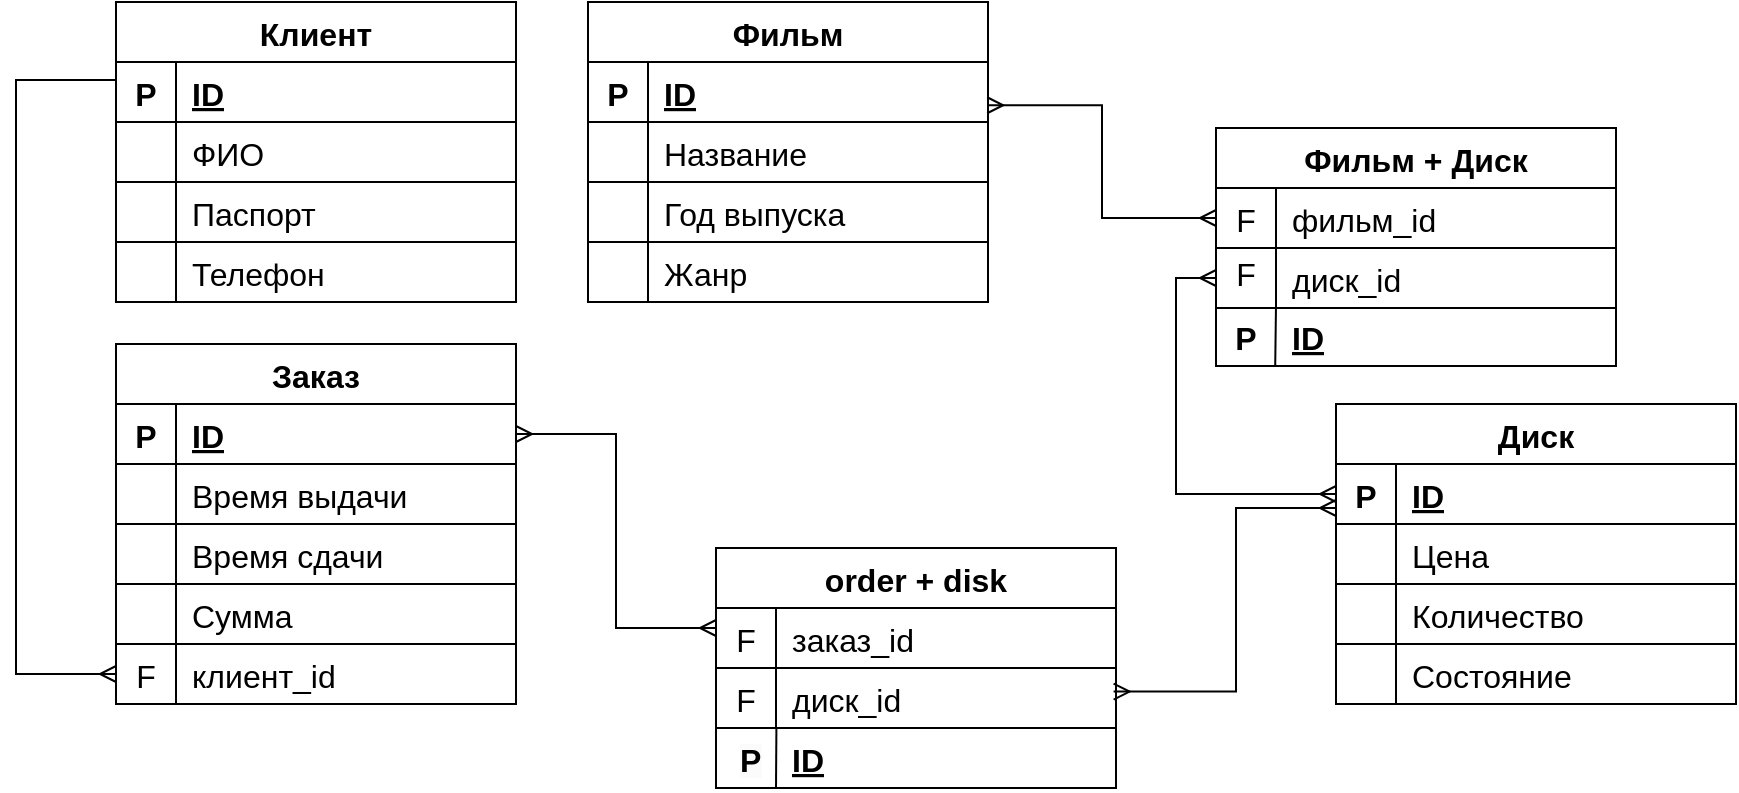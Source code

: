 <mxfile version="25.0.2">
  <diagram id="R2lEEEUBdFMjLlhIrx00" name="Page-1">
    <mxGraphModel dx="2152" dy="719" grid="1" gridSize="10" guides="1" tooltips="1" connect="1" arrows="1" fold="1" page="1" pageScale="1" pageWidth="1169" pageHeight="827" math="0" shadow="0" extFonts="Permanent Marker^https://fonts.googleapis.com/css?family=Permanent+Marker">
      <root>
        <mxCell id="0" />
        <mxCell id="1" parent="0" />
        <mxCell id="TBszEWYfwWHg4zwqQicM-121" value="Фильм" style="shape=table;startSize=30;container=1;collapsible=1;childLayout=tableLayout;fixedRows=1;rowLines=0;fontStyle=1;align=center;resizeLast=1;fontSize=16;fontFamily=Helvetica;" parent="1" vertex="1">
          <mxGeometry x="-784" y="167" width="200" height="150" as="geometry" />
        </mxCell>
        <mxCell id="TBszEWYfwWHg4zwqQicM-122" value="" style="shape=tableRow;horizontal=0;startSize=0;swimlaneHead=0;swimlaneBody=0;fillColor=none;collapsible=0;dropTarget=0;points=[[0,0.5],[1,0.5]];portConstraint=eastwest;top=0;left=0;right=0;bottom=1;fontSize=16;fontStyle=0;fontFamily=Helvetica;" parent="TBszEWYfwWHg4zwqQicM-121" vertex="1">
          <mxGeometry y="30" width="200" height="30" as="geometry" />
        </mxCell>
        <mxCell id="TBszEWYfwWHg4zwqQicM-123" value="P" style="shape=partialRectangle;connectable=0;fillColor=none;top=0;left=0;bottom=0;right=0;fontStyle=1;overflow=hidden;fontSize=16;fontFamily=Helvetica;" parent="TBszEWYfwWHg4zwqQicM-122" vertex="1">
          <mxGeometry width="30" height="30" as="geometry">
            <mxRectangle width="30" height="30" as="alternateBounds" />
          </mxGeometry>
        </mxCell>
        <mxCell id="TBszEWYfwWHg4zwqQicM-124" value="ID" style="shape=partialRectangle;connectable=0;fillColor=none;top=0;left=0;bottom=0;right=0;align=left;spacingLeft=6;fontStyle=5;overflow=hidden;fontSize=16;fontFamily=Helvetica;" parent="TBszEWYfwWHg4zwqQicM-122" vertex="1">
          <mxGeometry x="30" width="170" height="30" as="geometry">
            <mxRectangle width="170" height="30" as="alternateBounds" />
          </mxGeometry>
        </mxCell>
        <mxCell id="TBszEWYfwWHg4zwqQicM-346" style="shape=tableRow;horizontal=0;startSize=0;swimlaneHead=0;swimlaneBody=0;fillColor=none;collapsible=0;dropTarget=0;points=[[0,0.5],[1,0.5]];portConstraint=eastwest;top=0;left=0;right=0;bottom=1;fontSize=16;fontStyle=0;fontFamily=Helvetica;" parent="TBszEWYfwWHg4zwqQicM-121" vertex="1">
          <mxGeometry y="60" width="200" height="30" as="geometry" />
        </mxCell>
        <mxCell id="TBszEWYfwWHg4zwqQicM-347" value="" style="shape=partialRectangle;connectable=0;fillColor=none;top=0;left=0;bottom=0;right=0;fontStyle=0;overflow=hidden;fontSize=16;fontFamily=Helvetica;" parent="TBszEWYfwWHg4zwqQicM-346" vertex="1">
          <mxGeometry width="30" height="30" as="geometry">
            <mxRectangle width="30" height="30" as="alternateBounds" />
          </mxGeometry>
        </mxCell>
        <mxCell id="TBszEWYfwWHg4zwqQicM-348" value="Название" style="shape=partialRectangle;connectable=0;fillColor=none;top=0;left=0;bottom=0;right=0;align=left;spacingLeft=6;fontStyle=0;overflow=hidden;fontSize=16;fontFamily=Helvetica;" parent="TBszEWYfwWHg4zwqQicM-346" vertex="1">
          <mxGeometry x="30" width="170" height="30" as="geometry">
            <mxRectangle width="170" height="30" as="alternateBounds" />
          </mxGeometry>
        </mxCell>
        <mxCell id="TBszEWYfwWHg4zwqQicM-343" style="shape=tableRow;horizontal=0;startSize=0;swimlaneHead=0;swimlaneBody=0;fillColor=none;collapsible=0;dropTarget=0;points=[[0,0.5],[1,0.5]];portConstraint=eastwest;top=0;left=0;right=0;bottom=1;fontSize=16;fontStyle=0;fontFamily=Helvetica;" parent="TBszEWYfwWHg4zwqQicM-121" vertex="1">
          <mxGeometry y="90" width="200" height="30" as="geometry" />
        </mxCell>
        <mxCell id="TBszEWYfwWHg4zwqQicM-344" value="" style="shape=partialRectangle;connectable=0;fillColor=none;top=0;left=0;bottom=0;right=0;fontStyle=0;overflow=hidden;fontSize=16;fontFamily=Helvetica;" parent="TBszEWYfwWHg4zwqQicM-343" vertex="1">
          <mxGeometry width="30" height="30" as="geometry">
            <mxRectangle width="30" height="30" as="alternateBounds" />
          </mxGeometry>
        </mxCell>
        <mxCell id="TBszEWYfwWHg4zwqQicM-345" value="Год выпуска" style="shape=partialRectangle;connectable=0;fillColor=none;top=0;left=0;bottom=0;right=0;align=left;spacingLeft=6;fontStyle=0;overflow=hidden;fontSize=16;fontFamily=Helvetica;" parent="TBszEWYfwWHg4zwqQicM-343" vertex="1">
          <mxGeometry x="30" width="170" height="30" as="geometry">
            <mxRectangle width="170" height="30" as="alternateBounds" />
          </mxGeometry>
        </mxCell>
        <mxCell id="TBszEWYfwWHg4zwqQicM-325" style="shape=tableRow;horizontal=0;startSize=0;swimlaneHead=0;swimlaneBody=0;fillColor=none;collapsible=0;dropTarget=0;points=[[0,0.5],[1,0.5]];portConstraint=eastwest;top=0;left=0;right=0;bottom=1;fontSize=16;fontStyle=0;fontFamily=Helvetica;" parent="TBszEWYfwWHg4zwqQicM-121" vertex="1">
          <mxGeometry y="120" width="200" height="30" as="geometry" />
        </mxCell>
        <mxCell id="TBszEWYfwWHg4zwqQicM-326" style="shape=partialRectangle;connectable=0;fillColor=none;top=0;left=0;bottom=0;right=0;fontStyle=1;overflow=hidden;fontSize=16;fontFamily=Helvetica;" parent="TBszEWYfwWHg4zwqQicM-325" vertex="1">
          <mxGeometry width="30" height="30" as="geometry">
            <mxRectangle width="30" height="30" as="alternateBounds" />
          </mxGeometry>
        </mxCell>
        <mxCell id="TBszEWYfwWHg4zwqQicM-327" value="Жанр" style="shape=partialRectangle;connectable=0;fillColor=none;top=0;left=0;bottom=0;right=0;align=left;spacingLeft=6;fontStyle=0;overflow=hidden;fontSize=16;fontFamily=Helvetica;" parent="TBszEWYfwWHg4zwqQicM-325" vertex="1">
          <mxGeometry x="30" width="170" height="30" as="geometry">
            <mxRectangle width="170" height="30" as="alternateBounds" />
          </mxGeometry>
        </mxCell>
        <mxCell id="TBszEWYfwWHg4zwqQicM-254" style="edgeStyle=orthogonalEdgeStyle;rounded=0;orthogonalLoop=1;jettySize=auto;html=1;entryX=0;entryY=0.5;entryDx=0;entryDy=0;fontSize=16;endArrow=none;endFill=0;" parent="1" edge="1">
          <mxGeometry relative="1" as="geometry" />
        </mxCell>
        <mxCell id="TBszEWYfwWHg4zwqQicM-299" style="edgeStyle=orthogonalEdgeStyle;rounded=0;orthogonalLoop=1;jettySize=auto;html=1;entryX=1;entryY=0.5;entryDx=0;entryDy=0;fontSize=16;endArrow=none;endFill=0;" parent="1" target="TBszEWYfwWHg4zwqQicM-122" edge="1">
          <mxGeometry relative="1" as="geometry">
            <Array as="points">
              <mxPoint x="-880" y="345" />
              <mxPoint x="-880" y="570" />
              <mxPoint x="-920" y="570" />
            </Array>
          </mxGeometry>
        </mxCell>
        <mxCell id="TBszEWYfwWHg4zwqQicM-304" style="edgeStyle=orthogonalEdgeStyle;rounded=0;orthogonalLoop=1;jettySize=auto;html=1;entryX=1;entryY=0.5;entryDx=0;entryDy=0;fontSize=16;endArrow=none;endFill=0;" parent="1" target="TBszEWYfwWHg4zwqQicM-122" edge="1">
          <mxGeometry relative="1" as="geometry">
            <mxPoint x="-280" y="415" as="targetPoint" />
            <Array as="points">
              <mxPoint x="-300" y="315" />
              <mxPoint x="-300" y="610" />
              <mxPoint x="-880" y="610" />
              <mxPoint x="-880" y="580" />
              <mxPoint x="-920" y="580" />
            </Array>
          </mxGeometry>
        </mxCell>
        <mxCell id="L_wPiatuP6kBq0Qhdmnn-1" value="Диск" style="shape=table;startSize=30;container=1;collapsible=1;childLayout=tableLayout;fixedRows=1;rowLines=0;fontStyle=1;align=center;resizeLast=1;fontSize=16;fontFamily=Helvetica;" parent="1" vertex="1">
          <mxGeometry x="-410" y="368" width="200" height="150" as="geometry">
            <mxRectangle x="-220" y="580" width="120" height="30" as="alternateBounds" />
          </mxGeometry>
        </mxCell>
        <mxCell id="L_wPiatuP6kBq0Qhdmnn-2" value="" style="shape=tableRow;horizontal=0;startSize=0;swimlaneHead=0;swimlaneBody=0;fillColor=none;collapsible=0;dropTarget=0;points=[[0,0.5],[1,0.5]];portConstraint=eastwest;top=0;left=0;right=0;bottom=1;fontSize=16;fontStyle=0;fontFamily=Helvetica;" parent="L_wPiatuP6kBq0Qhdmnn-1" vertex="1">
          <mxGeometry y="30" width="200" height="30" as="geometry" />
        </mxCell>
        <mxCell id="L_wPiatuP6kBq0Qhdmnn-3" value="P" style="shape=partialRectangle;connectable=0;fillColor=none;top=0;left=0;bottom=0;right=0;fontStyle=1;overflow=hidden;fontSize=16;fontFamily=Helvetica;" parent="L_wPiatuP6kBq0Qhdmnn-2" vertex="1">
          <mxGeometry width="30" height="30" as="geometry">
            <mxRectangle width="30" height="30" as="alternateBounds" />
          </mxGeometry>
        </mxCell>
        <mxCell id="L_wPiatuP6kBq0Qhdmnn-4" value="ID" style="shape=partialRectangle;connectable=0;fillColor=none;top=0;left=0;bottom=0;right=0;align=left;spacingLeft=6;fontStyle=5;overflow=hidden;fontSize=16;fontFamily=Helvetica;" parent="L_wPiatuP6kBq0Qhdmnn-2" vertex="1">
          <mxGeometry x="30" width="170" height="30" as="geometry">
            <mxRectangle width="170" height="30" as="alternateBounds" />
          </mxGeometry>
        </mxCell>
        <mxCell id="L_wPiatuP6kBq0Qhdmnn-5" style="shape=tableRow;horizontal=0;startSize=0;swimlaneHead=0;swimlaneBody=0;fillColor=none;collapsible=0;dropTarget=0;points=[[0,0.5],[1,0.5]];portConstraint=eastwest;top=0;left=0;right=0;bottom=1;fontSize=16;fontStyle=0;fontFamily=Helvetica;" parent="L_wPiatuP6kBq0Qhdmnn-1" vertex="1">
          <mxGeometry y="60" width="200" height="30" as="geometry" />
        </mxCell>
        <mxCell id="L_wPiatuP6kBq0Qhdmnn-6" style="shape=partialRectangle;connectable=0;fillColor=none;top=0;left=0;bottom=0;right=0;fontStyle=1;overflow=hidden;fontSize=16;fontFamily=Helvetica;" parent="L_wPiatuP6kBq0Qhdmnn-5" vertex="1">
          <mxGeometry width="30" height="30" as="geometry">
            <mxRectangle width="30" height="30" as="alternateBounds" />
          </mxGeometry>
        </mxCell>
        <mxCell id="L_wPiatuP6kBq0Qhdmnn-7" value="Цена" style="shape=partialRectangle;connectable=0;fillColor=none;top=0;left=0;bottom=0;right=0;align=left;spacingLeft=6;fontStyle=0;overflow=hidden;fontSize=16;fontFamily=Helvetica;" parent="L_wPiatuP6kBq0Qhdmnn-5" vertex="1">
          <mxGeometry x="30" width="170" height="30" as="geometry">
            <mxRectangle width="170" height="30" as="alternateBounds" />
          </mxGeometry>
        </mxCell>
        <mxCell id="L_wPiatuP6kBq0Qhdmnn-8" style="shape=tableRow;horizontal=0;startSize=0;swimlaneHead=0;swimlaneBody=0;fillColor=none;collapsible=0;dropTarget=0;points=[[0,0.5],[1,0.5]];portConstraint=eastwest;top=0;left=0;right=0;bottom=1;fontSize=16;fontStyle=0;fontFamily=Helvetica;" parent="L_wPiatuP6kBq0Qhdmnn-1" vertex="1">
          <mxGeometry y="90" width="200" height="30" as="geometry" />
        </mxCell>
        <mxCell id="L_wPiatuP6kBq0Qhdmnn-9" style="shape=partialRectangle;connectable=0;fillColor=none;top=0;left=0;bottom=0;right=0;fontStyle=1;overflow=hidden;fontSize=16;fontFamily=Helvetica;" parent="L_wPiatuP6kBq0Qhdmnn-8" vertex="1">
          <mxGeometry width="30" height="30" as="geometry">
            <mxRectangle width="30" height="30" as="alternateBounds" />
          </mxGeometry>
        </mxCell>
        <mxCell id="L_wPiatuP6kBq0Qhdmnn-10" value="Количество" style="shape=partialRectangle;connectable=0;fillColor=none;top=0;left=0;bottom=0;right=0;align=left;spacingLeft=6;fontStyle=0;overflow=hidden;fontSize=16;fontFamily=Helvetica;" parent="L_wPiatuP6kBq0Qhdmnn-8" vertex="1">
          <mxGeometry x="30" width="170" height="30" as="geometry">
            <mxRectangle width="170" height="30" as="alternateBounds" />
          </mxGeometry>
        </mxCell>
        <mxCell id="L_wPiatuP6kBq0Qhdmnn-11" style="shape=tableRow;horizontal=0;startSize=0;swimlaneHead=0;swimlaneBody=0;fillColor=none;collapsible=0;dropTarget=0;points=[[0,0.5],[1,0.5]];portConstraint=eastwest;top=0;left=0;right=0;bottom=1;fontSize=16;fontStyle=0;fontFamily=Helvetica;" parent="L_wPiatuP6kBq0Qhdmnn-1" vertex="1">
          <mxGeometry y="120" width="200" height="30" as="geometry" />
        </mxCell>
        <mxCell id="L_wPiatuP6kBq0Qhdmnn-12" style="shape=partialRectangle;connectable=0;fillColor=none;top=0;left=0;bottom=0;right=0;fontStyle=1;overflow=hidden;fontSize=16;fontFamily=Helvetica;" parent="L_wPiatuP6kBq0Qhdmnn-11" vertex="1">
          <mxGeometry width="30" height="30" as="geometry">
            <mxRectangle width="30" height="30" as="alternateBounds" />
          </mxGeometry>
        </mxCell>
        <mxCell id="L_wPiatuP6kBq0Qhdmnn-13" value="Состояние" style="shape=partialRectangle;connectable=0;fillColor=none;top=0;left=0;bottom=0;right=0;align=left;spacingLeft=6;fontStyle=0;overflow=hidden;fontSize=16;fontFamily=Helvetica;" parent="L_wPiatuP6kBq0Qhdmnn-11" vertex="1">
          <mxGeometry x="30" width="170" height="30" as="geometry">
            <mxRectangle width="170" height="30" as="alternateBounds" />
          </mxGeometry>
        </mxCell>
        <mxCell id="L_wPiatuP6kBq0Qhdmnn-35" value="Заказ" style="shape=table;startSize=30;container=1;collapsible=1;childLayout=tableLayout;fixedRows=1;rowLines=0;fontStyle=1;align=center;resizeLast=1;fontSize=16;fontFamily=Helvetica;" parent="1" vertex="1">
          <mxGeometry x="-1020" y="338" width="200" height="180" as="geometry">
            <mxRectangle x="-220" y="580" width="120" height="30" as="alternateBounds" />
          </mxGeometry>
        </mxCell>
        <mxCell id="L_wPiatuP6kBq0Qhdmnn-36" value="" style="shape=tableRow;horizontal=0;startSize=0;swimlaneHead=0;swimlaneBody=0;fillColor=none;collapsible=0;dropTarget=0;points=[[0,0.5],[1,0.5]];portConstraint=eastwest;top=0;left=0;right=0;bottom=1;fontSize=16;fontStyle=0;fontFamily=Helvetica;" parent="L_wPiatuP6kBq0Qhdmnn-35" vertex="1">
          <mxGeometry y="30" width="200" height="30" as="geometry" />
        </mxCell>
        <mxCell id="L_wPiatuP6kBq0Qhdmnn-37" value="P" style="shape=partialRectangle;connectable=0;fillColor=none;top=0;left=0;bottom=0;right=0;fontStyle=1;overflow=hidden;fontSize=16;fontFamily=Helvetica;" parent="L_wPiatuP6kBq0Qhdmnn-36" vertex="1">
          <mxGeometry width="30" height="30" as="geometry">
            <mxRectangle width="30" height="30" as="alternateBounds" />
          </mxGeometry>
        </mxCell>
        <mxCell id="L_wPiatuP6kBq0Qhdmnn-38" value="ID" style="shape=partialRectangle;connectable=0;fillColor=none;top=0;left=0;bottom=0;right=0;align=left;spacingLeft=6;fontStyle=5;overflow=hidden;fontSize=16;fontFamily=Helvetica;" parent="L_wPiatuP6kBq0Qhdmnn-36" vertex="1">
          <mxGeometry x="30" width="170" height="30" as="geometry">
            <mxRectangle width="170" height="30" as="alternateBounds" />
          </mxGeometry>
        </mxCell>
        <mxCell id="L_wPiatuP6kBq0Qhdmnn-39" style="shape=tableRow;horizontal=0;startSize=0;swimlaneHead=0;swimlaneBody=0;fillColor=none;collapsible=0;dropTarget=0;points=[[0,0.5],[1,0.5]];portConstraint=eastwest;top=0;left=0;right=0;bottom=1;fontSize=16;fontStyle=0;fontFamily=Helvetica;" parent="L_wPiatuP6kBq0Qhdmnn-35" vertex="1">
          <mxGeometry y="60" width="200" height="30" as="geometry" />
        </mxCell>
        <mxCell id="L_wPiatuP6kBq0Qhdmnn-40" style="shape=partialRectangle;connectable=0;fillColor=none;top=0;left=0;bottom=0;right=0;fontStyle=1;overflow=hidden;fontSize=16;fontFamily=Helvetica;" parent="L_wPiatuP6kBq0Qhdmnn-39" vertex="1">
          <mxGeometry width="30" height="30" as="geometry">
            <mxRectangle width="30" height="30" as="alternateBounds" />
          </mxGeometry>
        </mxCell>
        <mxCell id="L_wPiatuP6kBq0Qhdmnn-41" value="Время выдачи" style="shape=partialRectangle;connectable=0;fillColor=none;top=0;left=0;bottom=0;right=0;align=left;spacingLeft=6;fontStyle=0;overflow=hidden;fontSize=16;fontFamily=Helvetica;" parent="L_wPiatuP6kBq0Qhdmnn-39" vertex="1">
          <mxGeometry x="30" width="170" height="30" as="geometry">
            <mxRectangle width="170" height="30" as="alternateBounds" />
          </mxGeometry>
        </mxCell>
        <mxCell id="L_wPiatuP6kBq0Qhdmnn-42" style="shape=tableRow;horizontal=0;startSize=0;swimlaneHead=0;swimlaneBody=0;fillColor=none;collapsible=0;dropTarget=0;points=[[0,0.5],[1,0.5]];portConstraint=eastwest;top=0;left=0;right=0;bottom=1;fontSize=16;fontStyle=0;fontFamily=Helvetica;" parent="L_wPiatuP6kBq0Qhdmnn-35" vertex="1">
          <mxGeometry y="90" width="200" height="30" as="geometry" />
        </mxCell>
        <mxCell id="L_wPiatuP6kBq0Qhdmnn-43" style="shape=partialRectangle;connectable=0;fillColor=none;top=0;left=0;bottom=0;right=0;fontStyle=1;overflow=hidden;fontSize=16;fontFamily=Helvetica;" parent="L_wPiatuP6kBq0Qhdmnn-42" vertex="1">
          <mxGeometry width="30" height="30" as="geometry">
            <mxRectangle width="30" height="30" as="alternateBounds" />
          </mxGeometry>
        </mxCell>
        <mxCell id="L_wPiatuP6kBq0Qhdmnn-44" value="Время сдачи" style="shape=partialRectangle;connectable=0;fillColor=none;top=0;left=0;bottom=0;right=0;align=left;spacingLeft=6;fontStyle=0;overflow=hidden;fontSize=16;fontFamily=Helvetica;" parent="L_wPiatuP6kBq0Qhdmnn-42" vertex="1">
          <mxGeometry x="30" width="170" height="30" as="geometry">
            <mxRectangle width="170" height="30" as="alternateBounds" />
          </mxGeometry>
        </mxCell>
        <mxCell id="L_wPiatuP6kBq0Qhdmnn-45" style="shape=tableRow;horizontal=0;startSize=0;swimlaneHead=0;swimlaneBody=0;fillColor=none;collapsible=0;dropTarget=0;points=[[0,0.5],[1,0.5]];portConstraint=eastwest;top=0;left=0;right=0;bottom=1;fontSize=16;fontStyle=0;fontFamily=Helvetica;" parent="L_wPiatuP6kBq0Qhdmnn-35" vertex="1">
          <mxGeometry y="120" width="200" height="30" as="geometry" />
        </mxCell>
        <mxCell id="L_wPiatuP6kBq0Qhdmnn-46" style="shape=partialRectangle;connectable=0;fillColor=none;top=0;left=0;bottom=0;right=0;fontStyle=1;overflow=hidden;fontSize=16;fontFamily=Helvetica;" parent="L_wPiatuP6kBq0Qhdmnn-45" vertex="1">
          <mxGeometry width="30" height="30" as="geometry">
            <mxRectangle width="30" height="30" as="alternateBounds" />
          </mxGeometry>
        </mxCell>
        <mxCell id="L_wPiatuP6kBq0Qhdmnn-47" value="Сумма" style="shape=partialRectangle;connectable=0;fillColor=none;top=0;left=0;bottom=0;right=0;align=left;spacingLeft=6;fontStyle=0;overflow=hidden;fontSize=16;fontFamily=Helvetica;" parent="L_wPiatuP6kBq0Qhdmnn-45" vertex="1">
          <mxGeometry x="30" width="170" height="30" as="geometry">
            <mxRectangle width="170" height="30" as="alternateBounds" />
          </mxGeometry>
        </mxCell>
        <mxCell id="L_wPiatuP6kBq0Qhdmnn-135" style="shape=tableRow;horizontal=0;startSize=0;swimlaneHead=0;swimlaneBody=0;fillColor=none;collapsible=0;dropTarget=0;points=[[0,0.5],[1,0.5]];portConstraint=eastwest;top=0;left=0;right=0;bottom=1;fontSize=16;fontStyle=0;fontFamily=Helvetica;" parent="L_wPiatuP6kBq0Qhdmnn-35" vertex="1">
          <mxGeometry y="150" width="200" height="30" as="geometry" />
        </mxCell>
        <mxCell id="L_wPiatuP6kBq0Qhdmnn-136" style="shape=partialRectangle;connectable=0;fillColor=none;top=0;left=0;bottom=0;right=0;fontStyle=1;overflow=hidden;fontSize=16;fontFamily=Helvetica;" parent="L_wPiatuP6kBq0Qhdmnn-135" vertex="1">
          <mxGeometry width="30" height="30" as="geometry">
            <mxRectangle width="30" height="30" as="alternateBounds" />
          </mxGeometry>
        </mxCell>
        <mxCell id="L_wPiatuP6kBq0Qhdmnn-137" value="клиент_id" style="shape=partialRectangle;connectable=0;fillColor=none;top=0;left=0;bottom=0;right=0;align=left;spacingLeft=6;fontStyle=0;overflow=hidden;fontSize=16;fontFamily=Helvetica;" parent="L_wPiatuP6kBq0Qhdmnn-135" vertex="1">
          <mxGeometry x="30" width="170" height="30" as="geometry">
            <mxRectangle width="170" height="30" as="alternateBounds" />
          </mxGeometry>
        </mxCell>
        <mxCell id="L_wPiatuP6kBq0Qhdmnn-48" value="Клиент" style="shape=table;startSize=30;container=1;collapsible=1;childLayout=tableLayout;fixedRows=1;rowLines=0;fontStyle=1;align=center;resizeLast=1;fontSize=16;fontFamily=Helvetica;" parent="1" vertex="1">
          <mxGeometry x="-1020" y="167" width="200" height="150" as="geometry">
            <mxRectangle x="-220" y="580" width="120" height="30" as="alternateBounds" />
          </mxGeometry>
        </mxCell>
        <mxCell id="L_wPiatuP6kBq0Qhdmnn-49" value="" style="shape=tableRow;horizontal=0;startSize=0;swimlaneHead=0;swimlaneBody=0;fillColor=none;collapsible=0;dropTarget=0;points=[[0,0.5],[1,0.5]];portConstraint=eastwest;top=0;left=0;right=0;bottom=1;fontSize=16;fontStyle=0;fontFamily=Helvetica;" parent="L_wPiatuP6kBq0Qhdmnn-48" vertex="1">
          <mxGeometry y="30" width="200" height="30" as="geometry" />
        </mxCell>
        <mxCell id="L_wPiatuP6kBq0Qhdmnn-50" value="P" style="shape=partialRectangle;connectable=0;fillColor=none;top=0;left=0;bottom=0;right=0;fontStyle=1;overflow=hidden;fontSize=16;fontFamily=Helvetica;" parent="L_wPiatuP6kBq0Qhdmnn-49" vertex="1">
          <mxGeometry width="30" height="30" as="geometry">
            <mxRectangle width="30" height="30" as="alternateBounds" />
          </mxGeometry>
        </mxCell>
        <mxCell id="L_wPiatuP6kBq0Qhdmnn-51" value="ID" style="shape=partialRectangle;connectable=0;fillColor=none;top=0;left=0;bottom=0;right=0;align=left;spacingLeft=6;fontStyle=5;overflow=hidden;fontSize=16;fontFamily=Helvetica;" parent="L_wPiatuP6kBq0Qhdmnn-49" vertex="1">
          <mxGeometry x="30" width="170" height="30" as="geometry">
            <mxRectangle width="170" height="30" as="alternateBounds" />
          </mxGeometry>
        </mxCell>
        <mxCell id="L_wPiatuP6kBq0Qhdmnn-52" style="shape=tableRow;horizontal=0;startSize=0;swimlaneHead=0;swimlaneBody=0;fillColor=none;collapsible=0;dropTarget=0;points=[[0,0.5],[1,0.5]];portConstraint=eastwest;top=0;left=0;right=0;bottom=1;fontSize=16;fontStyle=0;fontFamily=Helvetica;" parent="L_wPiatuP6kBq0Qhdmnn-48" vertex="1">
          <mxGeometry y="60" width="200" height="30" as="geometry" />
        </mxCell>
        <mxCell id="L_wPiatuP6kBq0Qhdmnn-53" style="shape=partialRectangle;connectable=0;fillColor=none;top=0;left=0;bottom=0;right=0;fontStyle=1;overflow=hidden;fontSize=16;fontFamily=Helvetica;" parent="L_wPiatuP6kBq0Qhdmnn-52" vertex="1">
          <mxGeometry width="30" height="30" as="geometry">
            <mxRectangle width="30" height="30" as="alternateBounds" />
          </mxGeometry>
        </mxCell>
        <mxCell id="L_wPiatuP6kBq0Qhdmnn-54" value="ФИО" style="shape=partialRectangle;connectable=0;fillColor=none;top=0;left=0;bottom=0;right=0;align=left;spacingLeft=6;fontStyle=0;overflow=hidden;fontSize=16;fontFamily=Helvetica;" parent="L_wPiatuP6kBq0Qhdmnn-52" vertex="1">
          <mxGeometry x="30" width="170" height="30" as="geometry">
            <mxRectangle width="170" height="30" as="alternateBounds" />
          </mxGeometry>
        </mxCell>
        <mxCell id="L_wPiatuP6kBq0Qhdmnn-55" style="shape=tableRow;horizontal=0;startSize=0;swimlaneHead=0;swimlaneBody=0;fillColor=none;collapsible=0;dropTarget=0;points=[[0,0.5],[1,0.5]];portConstraint=eastwest;top=0;left=0;right=0;bottom=1;fontSize=16;fontStyle=0;fontFamily=Helvetica;" parent="L_wPiatuP6kBq0Qhdmnn-48" vertex="1">
          <mxGeometry y="90" width="200" height="30" as="geometry" />
        </mxCell>
        <mxCell id="L_wPiatuP6kBq0Qhdmnn-56" style="shape=partialRectangle;connectable=0;fillColor=none;top=0;left=0;bottom=0;right=0;fontStyle=1;overflow=hidden;fontSize=16;fontFamily=Helvetica;" parent="L_wPiatuP6kBq0Qhdmnn-55" vertex="1">
          <mxGeometry width="30" height="30" as="geometry">
            <mxRectangle width="30" height="30" as="alternateBounds" />
          </mxGeometry>
        </mxCell>
        <mxCell id="L_wPiatuP6kBq0Qhdmnn-57" value="Паспорт" style="shape=partialRectangle;connectable=0;fillColor=none;top=0;left=0;bottom=0;right=0;align=left;spacingLeft=6;fontStyle=0;overflow=hidden;fontSize=16;fontFamily=Helvetica;" parent="L_wPiatuP6kBq0Qhdmnn-55" vertex="1">
          <mxGeometry x="30" width="170" height="30" as="geometry">
            <mxRectangle width="170" height="30" as="alternateBounds" />
          </mxGeometry>
        </mxCell>
        <mxCell id="L_wPiatuP6kBq0Qhdmnn-58" style="shape=tableRow;horizontal=0;startSize=0;swimlaneHead=0;swimlaneBody=0;fillColor=none;collapsible=0;dropTarget=0;points=[[0,0.5],[1,0.5]];portConstraint=eastwest;top=0;left=0;right=0;bottom=1;fontSize=16;fontStyle=0;fontFamily=Helvetica;" parent="L_wPiatuP6kBq0Qhdmnn-48" vertex="1">
          <mxGeometry y="120" width="200" height="30" as="geometry" />
        </mxCell>
        <mxCell id="L_wPiatuP6kBq0Qhdmnn-59" style="shape=partialRectangle;connectable=0;fillColor=none;top=0;left=0;bottom=0;right=0;fontStyle=1;overflow=hidden;fontSize=16;fontFamily=Helvetica;" parent="L_wPiatuP6kBq0Qhdmnn-58" vertex="1">
          <mxGeometry width="30" height="30" as="geometry">
            <mxRectangle width="30" height="30" as="alternateBounds" />
          </mxGeometry>
        </mxCell>
        <mxCell id="L_wPiatuP6kBq0Qhdmnn-60" value="Телефон" style="shape=partialRectangle;connectable=0;fillColor=none;top=0;left=0;bottom=0;right=0;align=left;spacingLeft=6;fontStyle=0;overflow=hidden;fontSize=16;fontFamily=Helvetica;" parent="L_wPiatuP6kBq0Qhdmnn-58" vertex="1">
          <mxGeometry x="30" width="170" height="30" as="geometry">
            <mxRectangle width="170" height="30" as="alternateBounds" />
          </mxGeometry>
        </mxCell>
        <mxCell id="L_wPiatuP6kBq0Qhdmnn-87" value="Фильм + Диск" style="shape=table;startSize=30;container=1;collapsible=1;childLayout=tableLayout;fixedRows=1;rowLines=0;fontStyle=1;align=center;resizeLast=1;fontSize=16;fontFamily=Helvetica;" parent="1" vertex="1">
          <mxGeometry x="-470" y="230" width="200" height="119" as="geometry">
            <mxRectangle x="-220" y="580" width="120" height="30" as="alternateBounds" />
          </mxGeometry>
        </mxCell>
        <mxCell id="L_wPiatuP6kBq0Qhdmnn-88" value="" style="shape=tableRow;horizontal=0;startSize=0;swimlaneHead=0;swimlaneBody=0;fillColor=none;collapsible=0;dropTarget=0;points=[[0,0.5],[1,0.5]];portConstraint=eastwest;top=0;left=0;right=0;bottom=1;fontSize=16;fontStyle=0;fontFamily=Helvetica;" parent="L_wPiatuP6kBq0Qhdmnn-87" vertex="1">
          <mxGeometry y="30" width="200" height="30" as="geometry" />
        </mxCell>
        <mxCell id="L_wPiatuP6kBq0Qhdmnn-89" value="" style="shape=partialRectangle;connectable=0;fillColor=none;top=0;left=0;bottom=0;right=0;fontStyle=1;overflow=hidden;fontSize=16;fontFamily=Helvetica;" parent="L_wPiatuP6kBq0Qhdmnn-88" vertex="1">
          <mxGeometry width="30" height="30" as="geometry">
            <mxRectangle width="30" height="30" as="alternateBounds" />
          </mxGeometry>
        </mxCell>
        <mxCell id="L_wPiatuP6kBq0Qhdmnn-90" value="фильм_id" style="shape=partialRectangle;connectable=0;fillColor=none;top=0;left=0;bottom=0;right=0;align=left;spacingLeft=6;fontStyle=0;overflow=hidden;fontSize=16;fontFamily=Helvetica;" parent="L_wPiatuP6kBq0Qhdmnn-88" vertex="1">
          <mxGeometry x="30" width="170" height="30" as="geometry">
            <mxRectangle width="170" height="30" as="alternateBounds" />
          </mxGeometry>
        </mxCell>
        <mxCell id="L_wPiatuP6kBq0Qhdmnn-91" style="shape=tableRow;horizontal=0;startSize=0;swimlaneHead=0;swimlaneBody=0;fillColor=none;collapsible=0;dropTarget=0;points=[[0,0.5],[1,0.5]];portConstraint=eastwest;top=0;left=0;right=0;bottom=1;fontSize=16;fontStyle=0;fontFamily=Helvetica;" parent="L_wPiatuP6kBq0Qhdmnn-87" vertex="1">
          <mxGeometry y="60" width="200" height="30" as="geometry" />
        </mxCell>
        <mxCell id="L_wPiatuP6kBq0Qhdmnn-92" style="shape=partialRectangle;connectable=0;fillColor=none;top=0;left=0;bottom=0;right=0;fontStyle=1;overflow=hidden;fontSize=16;fontFamily=Helvetica;" parent="L_wPiatuP6kBq0Qhdmnn-91" vertex="1">
          <mxGeometry width="30" height="30" as="geometry">
            <mxRectangle width="30" height="30" as="alternateBounds" />
          </mxGeometry>
        </mxCell>
        <mxCell id="L_wPiatuP6kBq0Qhdmnn-93" value="диск_id" style="shape=partialRectangle;connectable=0;fillColor=none;top=0;left=0;bottom=0;right=0;align=left;spacingLeft=6;fontStyle=0;overflow=hidden;fontSize=16;fontFamily=Helvetica;" parent="L_wPiatuP6kBq0Qhdmnn-91" vertex="1">
          <mxGeometry x="30" width="170" height="30" as="geometry">
            <mxRectangle width="170" height="30" as="alternateBounds" />
          </mxGeometry>
        </mxCell>
        <mxCell id="L_wPiatuP6kBq0Qhdmnn-118" style="edgeStyle=orthogonalEdgeStyle;rounded=0;orthogonalLoop=1;jettySize=auto;html=1;exitX=0.998;exitY=0.721;exitDx=0;exitDy=0;entryX=0;entryY=0.5;entryDx=0;entryDy=0;exitPerimeter=0;startArrow=ERmany;startFill=0;endArrow=ERmany;endFill=0;" parent="1" source="TBszEWYfwWHg4zwqQicM-122" target="L_wPiatuP6kBq0Qhdmnn-88" edge="1">
          <mxGeometry relative="1" as="geometry" />
        </mxCell>
        <mxCell id="L_wPiatuP6kBq0Qhdmnn-119" style="edgeStyle=orthogonalEdgeStyle;rounded=0;orthogonalLoop=1;jettySize=auto;html=1;exitX=0;exitY=0.5;exitDx=0;exitDy=0;entryX=0;entryY=0.5;entryDx=0;entryDy=0;startArrow=ERmany;startFill=0;endArrow=ERmany;endFill=0;" parent="1" source="L_wPiatuP6kBq0Qhdmnn-2" target="L_wPiatuP6kBq0Qhdmnn-91" edge="1">
          <mxGeometry relative="1" as="geometry">
            <mxPoint x="-40" y="400" as="targetPoint" />
          </mxGeometry>
        </mxCell>
        <mxCell id="L_wPiatuP6kBq0Qhdmnn-121" value="order + disk" style="shape=table;startSize=30;container=1;collapsible=1;childLayout=tableLayout;fixedRows=1;rowLines=0;fontStyle=1;align=center;resizeLast=1;fontSize=16;fontFamily=Helvetica;" parent="1" vertex="1">
          <mxGeometry x="-720" y="440" width="200" height="120" as="geometry">
            <mxRectangle x="-220" y="580" width="120" height="30" as="alternateBounds" />
          </mxGeometry>
        </mxCell>
        <mxCell id="L_wPiatuP6kBq0Qhdmnn-122" value="" style="shape=tableRow;horizontal=0;startSize=0;swimlaneHead=0;swimlaneBody=0;fillColor=none;collapsible=0;dropTarget=0;points=[[0,0.5],[1,0.5]];portConstraint=eastwest;top=0;left=0;right=0;bottom=1;fontSize=16;fontStyle=0;fontFamily=Helvetica;" parent="L_wPiatuP6kBq0Qhdmnn-121" vertex="1">
          <mxGeometry y="30" width="200" height="30" as="geometry" />
        </mxCell>
        <mxCell id="L_wPiatuP6kBq0Qhdmnn-123" value="" style="shape=partialRectangle;connectable=0;fillColor=none;top=0;left=0;bottom=0;right=0;fontStyle=1;overflow=hidden;fontSize=16;fontFamily=Helvetica;" parent="L_wPiatuP6kBq0Qhdmnn-122" vertex="1">
          <mxGeometry width="30" height="30" as="geometry">
            <mxRectangle width="30" height="30" as="alternateBounds" />
          </mxGeometry>
        </mxCell>
        <mxCell id="L_wPiatuP6kBq0Qhdmnn-124" value="заказ_id" style="shape=partialRectangle;connectable=0;fillColor=none;top=0;left=0;bottom=0;right=0;align=left;spacingLeft=6;fontStyle=0;overflow=hidden;fontSize=16;fontFamily=Helvetica;" parent="L_wPiatuP6kBq0Qhdmnn-122" vertex="1">
          <mxGeometry x="30" width="170" height="30" as="geometry">
            <mxRectangle width="170" height="30" as="alternateBounds" />
          </mxGeometry>
        </mxCell>
        <mxCell id="L_wPiatuP6kBq0Qhdmnn-125" style="shape=tableRow;horizontal=0;startSize=0;swimlaneHead=0;swimlaneBody=0;fillColor=none;collapsible=0;dropTarget=0;points=[[0,0.5],[1,0.5]];portConstraint=eastwest;top=0;left=0;right=0;bottom=1;fontSize=16;fontStyle=0;fontFamily=Helvetica;" parent="L_wPiatuP6kBq0Qhdmnn-121" vertex="1">
          <mxGeometry y="60" width="200" height="30" as="geometry" />
        </mxCell>
        <mxCell id="L_wPiatuP6kBq0Qhdmnn-126" style="shape=partialRectangle;connectable=0;fillColor=none;top=0;left=0;bottom=0;right=0;fontStyle=1;overflow=hidden;fontSize=16;fontFamily=Helvetica;" parent="L_wPiatuP6kBq0Qhdmnn-125" vertex="1">
          <mxGeometry width="30" height="30" as="geometry">
            <mxRectangle width="30" height="30" as="alternateBounds" />
          </mxGeometry>
        </mxCell>
        <mxCell id="L_wPiatuP6kBq0Qhdmnn-127" value="диск_id" style="shape=partialRectangle;connectable=0;fillColor=none;top=0;left=0;bottom=0;right=0;align=left;spacingLeft=6;fontStyle=0;overflow=hidden;fontSize=16;fontFamily=Helvetica;" parent="L_wPiatuP6kBq0Qhdmnn-125" vertex="1">
          <mxGeometry x="30" width="170" height="30" as="geometry">
            <mxRectangle width="170" height="30" as="alternateBounds" />
          </mxGeometry>
        </mxCell>
        <mxCell id="L_wPiatuP6kBq0Qhdmnn-129" style="edgeStyle=orthogonalEdgeStyle;rounded=0;orthogonalLoop=1;jettySize=auto;html=1;entryX=0.994;entryY=0.393;entryDx=0;entryDy=0;startArrow=ERmany;startFill=0;endArrow=ERmany;endFill=0;entryPerimeter=0;" parent="1" target="L_wPiatuP6kBq0Qhdmnn-125" edge="1">
          <mxGeometry relative="1" as="geometry">
            <mxPoint x="-410" y="420" as="sourcePoint" />
            <mxPoint x="-520" y="515" as="targetPoint" />
            <Array as="points">
              <mxPoint x="-410" y="420" />
              <mxPoint x="-460" y="420" />
              <mxPoint x="-460" y="512" />
            </Array>
          </mxGeometry>
        </mxCell>
        <mxCell id="L_wPiatuP6kBq0Qhdmnn-138" style="edgeStyle=orthogonalEdgeStyle;rounded=0;orthogonalLoop=1;jettySize=auto;html=1;exitX=0;exitY=0.5;exitDx=0;exitDy=0;entryX=0;entryY=0.5;entryDx=0;entryDy=0;endArrow=ERmany;endFill=0;" parent="1" source="L_wPiatuP6kBq0Qhdmnn-49" target="L_wPiatuP6kBq0Qhdmnn-135" edge="1">
          <mxGeometry relative="1" as="geometry">
            <Array as="points">
              <mxPoint x="-1020" y="206" />
              <mxPoint x="-1070" y="206" />
              <mxPoint x="-1070" y="503" />
            </Array>
          </mxGeometry>
        </mxCell>
        <mxCell id="mRUf89eCtWMuvFenKeqp-6" value="F" style="shape=partialRectangle;connectable=0;fillColor=none;top=0;left=0;bottom=0;right=0;fontStyle=0;overflow=hidden;fontSize=16;fontFamily=Helvetica;" parent="1" vertex="1">
          <mxGeometry x="-1020" y="488" width="30" height="30" as="geometry">
            <mxRectangle width="30" height="30" as="alternateBounds" />
          </mxGeometry>
        </mxCell>
        <mxCell id="mRUf89eCtWMuvFenKeqp-9" value="F" style="shape=partialRectangle;connectable=0;fillColor=none;top=0;left=0;bottom=0;right=0;fontStyle=0;overflow=hidden;fontSize=16;fontFamily=Helvetica;" parent="1" vertex="1">
          <mxGeometry x="-720" y="470" width="30" height="30" as="geometry">
            <mxRectangle width="30" height="30" as="alternateBounds" />
          </mxGeometry>
        </mxCell>
        <mxCell id="mRUf89eCtWMuvFenKeqp-10" value="F" style="shape=partialRectangle;connectable=0;fillColor=none;top=0;left=0;bottom=0;right=0;fontStyle=0;overflow=hidden;fontSize=16;fontFamily=Helvetica;" parent="1" vertex="1">
          <mxGeometry x="-720" y="500" width="30" height="30" as="geometry">
            <mxRectangle width="30" height="30" as="alternateBounds" />
          </mxGeometry>
        </mxCell>
        <mxCell id="mRUf89eCtWMuvFenKeqp-11" value="F" style="shape=partialRectangle;connectable=0;fillColor=none;top=0;left=0;bottom=0;right=0;fontStyle=0;overflow=hidden;fontSize=16;fontFamily=Helvetica;" parent="1" vertex="1">
          <mxGeometry x="-470" y="260" width="30" height="30" as="geometry">
            <mxRectangle width="30" height="30" as="alternateBounds" />
          </mxGeometry>
        </mxCell>
        <mxCell id="mRUf89eCtWMuvFenKeqp-12" value="F" style="shape=partialRectangle;connectable=0;fillColor=none;top=0;left=0;bottom=0;right=0;fontStyle=0;overflow=hidden;fontSize=16;fontFamily=Helvetica;" parent="1" vertex="1">
          <mxGeometry x="-470" y="287" width="30" height="30" as="geometry">
            <mxRectangle width="30" height="30" as="alternateBounds" />
          </mxGeometry>
        </mxCell>
        <mxCell id="ynNm6hivHJWxzB53aoa_-6" value="" style="endArrow=none;html=1;rounded=0;entryX=0.151;entryY=1.011;entryDx=0;entryDy=0;entryPerimeter=0;" parent="1" target="L_wPiatuP6kBq0Qhdmnn-125" edge="1">
          <mxGeometry width="50" height="50" relative="1" as="geometry">
            <mxPoint x="-690" y="560" as="sourcePoint" />
            <mxPoint x="-680" y="550" as="targetPoint" />
          </mxGeometry>
        </mxCell>
        <mxCell id="ynNm6hivHJWxzB53aoa_-7" value="&lt;span style=&quot;color: rgb(0, 0, 0); font-family: Helvetica; font-size: 16px; font-style: normal; font-variant-ligatures: normal; font-variant-caps: normal; font-weight: 700; letter-spacing: normal; orphans: 2; text-align: center; text-indent: 0px; text-transform: none; widows: 2; word-spacing: 0px; -webkit-text-stroke-width: 0px; background-color: rgb(251, 251, 251); text-decoration-thickness: initial; text-decoration-style: initial; text-decoration-color: initial; float: none; display: inline !important;&quot;&gt;P&lt;/span&gt;" style="text;whiteSpace=wrap;html=1;" parent="1" vertex="1">
          <mxGeometry x="-710" y="530" width="20" height="30" as="geometry" />
        </mxCell>
        <mxCell id="ynNm6hivHJWxzB53aoa_-8" value="" style="shape=tableRow;horizontal=0;startSize=0;swimlaneHead=0;swimlaneBody=0;fillColor=none;collapsible=0;dropTarget=0;points=[[0,0.5],[1,0.5]];portConstraint=eastwest;top=0;left=0;right=0;bottom=1;fontSize=16;fontStyle=0;fontFamily=Helvetica;" parent="1" vertex="1">
          <mxGeometry x="-720" y="530" width="200" height="30" as="geometry" />
        </mxCell>
        <mxCell id="ynNm6hivHJWxzB53aoa_-10" value="ID" style="shape=partialRectangle;connectable=0;fillColor=none;top=0;left=0;bottom=0;right=0;align=left;spacingLeft=6;fontStyle=5;overflow=hidden;fontSize=16;fontFamily=Helvetica;" parent="ynNm6hivHJWxzB53aoa_-8" vertex="1">
          <mxGeometry x="30" width="170" height="30" as="geometry">
            <mxRectangle width="170" height="30" as="alternateBounds" />
          </mxGeometry>
        </mxCell>
        <mxCell id="ynNm6hivHJWxzB53aoa_-11" value="" style="shape=tableRow;horizontal=0;startSize=0;swimlaneHead=0;swimlaneBody=0;fillColor=none;collapsible=0;dropTarget=0;points=[[0,0.5],[1,0.5]];portConstraint=eastwest;top=0;left=0;right=0;bottom=1;fontSize=16;fontStyle=0;fontFamily=Helvetica;" parent="1" vertex="1">
          <mxGeometry x="-470" y="319" width="200" height="30" as="geometry" />
        </mxCell>
        <mxCell id="ynNm6hivHJWxzB53aoa_-12" value="P" style="shape=partialRectangle;connectable=0;fillColor=none;top=0;left=0;bottom=0;right=0;fontStyle=1;overflow=hidden;fontSize=16;fontFamily=Helvetica;" parent="ynNm6hivHJWxzB53aoa_-11" vertex="1">
          <mxGeometry width="30" height="30" as="geometry">
            <mxRectangle width="30" height="30" as="alternateBounds" />
          </mxGeometry>
        </mxCell>
        <mxCell id="ynNm6hivHJWxzB53aoa_-13" value="ID" style="shape=partialRectangle;connectable=0;fillColor=none;top=0;left=0;bottom=0;right=0;align=left;spacingLeft=6;fontStyle=5;overflow=hidden;fontSize=16;fontFamily=Helvetica;" parent="ynNm6hivHJWxzB53aoa_-11" vertex="1">
          <mxGeometry x="30" width="170" height="30" as="geometry">
            <mxRectangle width="170" height="30" as="alternateBounds" />
          </mxGeometry>
        </mxCell>
        <mxCell id="ynNm6hivHJWxzB53aoa_-14" value="" style="endArrow=none;html=1;rounded=0;entryX=0.15;entryY=-0.012;entryDx=0;entryDy=0;entryPerimeter=0;exitX=0.148;exitY=1.018;exitDx=0;exitDy=0;exitPerimeter=0;" parent="1" source="ynNm6hivHJWxzB53aoa_-11" target="ynNm6hivHJWxzB53aoa_-11" edge="1">
          <mxGeometry width="50" height="50" relative="1" as="geometry">
            <mxPoint x="-510" y="409" as="sourcePoint" />
            <mxPoint x="-460" y="359" as="targetPoint" />
          </mxGeometry>
        </mxCell>
        <mxCell id="ynNm6hivHJWxzB53aoa_-17" value="" style="endArrow=ERmany;html=1;rounded=0;startArrow=ERmany;startFill=0;endFill=0;exitX=1;exitY=0.5;exitDx=0;exitDy=0;" parent="1" source="L_wPiatuP6kBq0Qhdmnn-36" edge="1">
          <mxGeometry width="50" height="50" relative="1" as="geometry">
            <mxPoint x="-910" y="530" as="sourcePoint" />
            <mxPoint x="-720" y="480" as="targetPoint" />
            <Array as="points">
              <mxPoint x="-770" y="383" />
              <mxPoint x="-770" y="480" />
            </Array>
          </mxGeometry>
        </mxCell>
      </root>
    </mxGraphModel>
  </diagram>
</mxfile>

